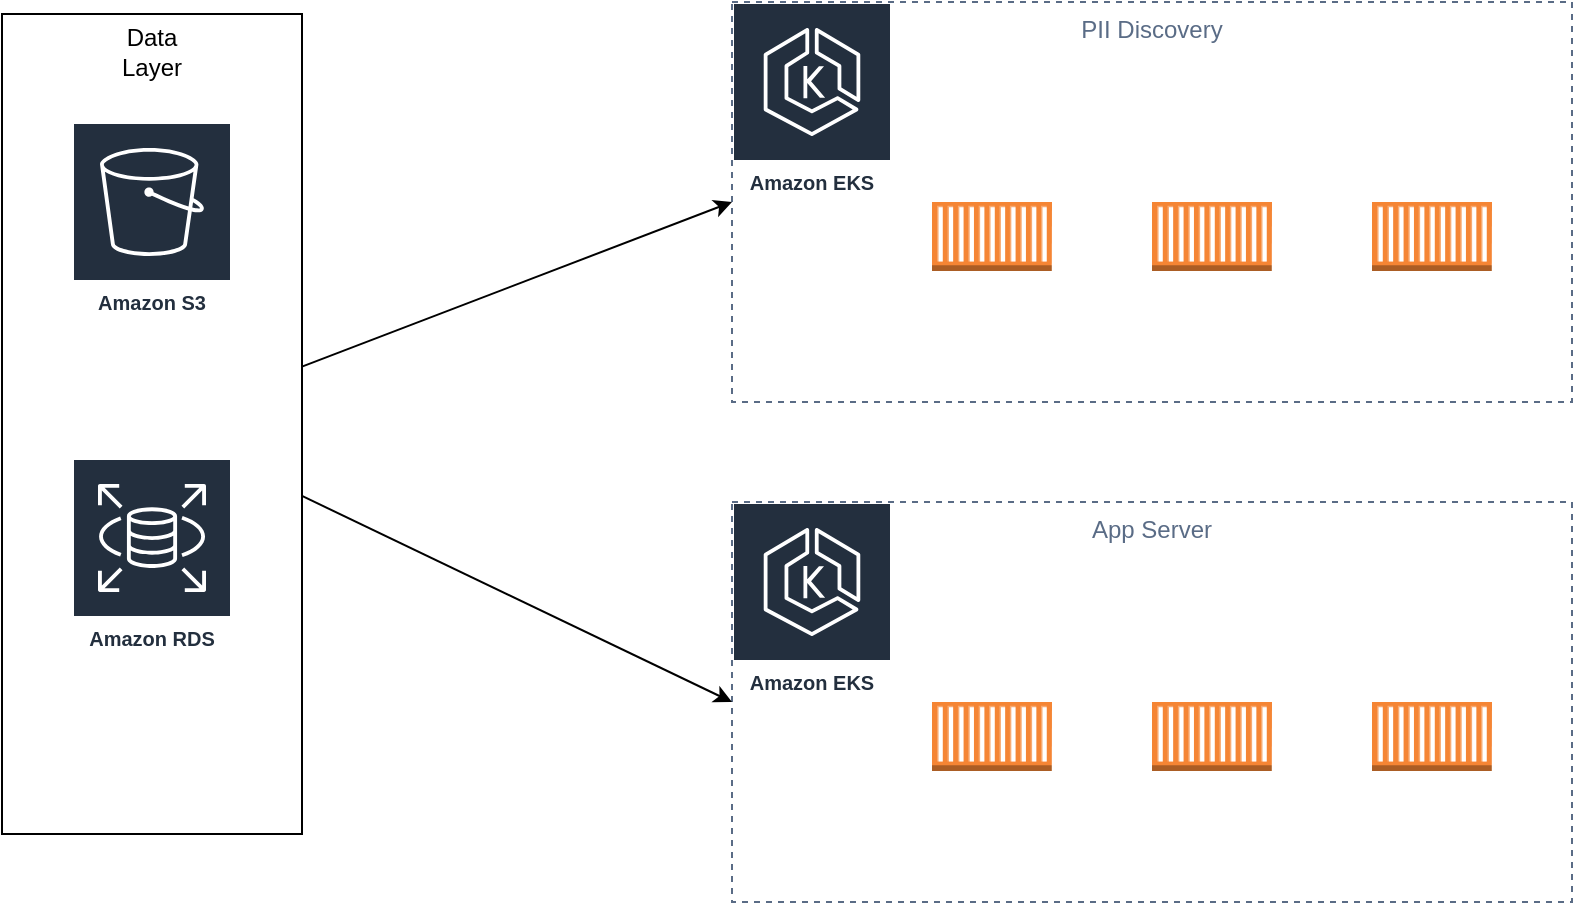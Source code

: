 <mxfile version="27.1.1">
  <diagram name="Page-1" id="OEKFfMH_OTiZ_qOjaAbR">
    <mxGraphModel dx="1111" dy="566" grid="1" gridSize="10" guides="1" tooltips="1" connect="1" arrows="1" fold="1" page="1" pageScale="1" pageWidth="1400" pageHeight="850" math="0" shadow="0">
      <root>
        <mxCell id="0" />
        <mxCell id="1" parent="0" />
        <mxCell id="RjtxKORx6J7O7LgqOXKw-17" value="" style="rounded=0;whiteSpace=wrap;html=1;" vertex="1" parent="1">
          <mxGeometry x="235" y="66" width="150" height="410" as="geometry" />
        </mxCell>
        <mxCell id="RjtxKORx6J7O7LgqOXKw-1" value="Amazon S3" style="sketch=0;outlineConnect=0;fontColor=#232F3E;gradientColor=none;strokeColor=#ffffff;fillColor=#232F3E;dashed=0;verticalLabelPosition=middle;verticalAlign=bottom;align=center;html=1;whiteSpace=wrap;fontSize=10;fontStyle=1;spacing=3;shape=mxgraph.aws4.productIcon;prIcon=mxgraph.aws4.s3;" vertex="1" parent="1">
          <mxGeometry x="270" y="120" width="80" height="100" as="geometry" />
        </mxCell>
        <mxCell id="RjtxKORx6J7O7LgqOXKw-2" value="Amazon RDS" style="sketch=0;outlineConnect=0;fontColor=#232F3E;gradientColor=none;strokeColor=#ffffff;fillColor=#232F3E;dashed=0;verticalLabelPosition=middle;verticalAlign=bottom;align=center;html=1;whiteSpace=wrap;fontSize=10;fontStyle=1;spacing=3;shape=mxgraph.aws4.productIcon;prIcon=mxgraph.aws4.rds;" vertex="1" parent="1">
          <mxGeometry x="270" y="288" width="80" height="100" as="geometry" />
        </mxCell>
        <mxCell id="RjtxKORx6J7O7LgqOXKw-9" value="" style="group" vertex="1" connectable="0" parent="1">
          <mxGeometry x="600" y="60" width="420" height="200" as="geometry" />
        </mxCell>
        <mxCell id="RjtxKORx6J7O7LgqOXKw-3" value="Amazon EKS" style="sketch=0;outlineConnect=0;fontColor=#232F3E;gradientColor=none;strokeColor=#ffffff;fillColor=#232F3E;dashed=0;verticalLabelPosition=middle;verticalAlign=bottom;align=center;html=1;whiteSpace=wrap;fontSize=10;fontStyle=1;spacing=3;shape=mxgraph.aws4.productIcon;prIcon=mxgraph.aws4.eks;" vertex="1" parent="RjtxKORx6J7O7LgqOXKw-9">
          <mxGeometry width="80" height="100" as="geometry" />
        </mxCell>
        <mxCell id="RjtxKORx6J7O7LgqOXKw-5" value="PII Discovery" style="fillColor=none;strokeColor=#5A6C86;dashed=1;verticalAlign=top;fontStyle=0;fontColor=#5A6C86;whiteSpace=wrap;html=1;" vertex="1" parent="RjtxKORx6J7O7LgqOXKw-9">
          <mxGeometry width="420" height="200" as="geometry" />
        </mxCell>
        <mxCell id="RjtxKORx6J7O7LgqOXKw-6" value="" style="outlineConnect=0;dashed=0;verticalLabelPosition=bottom;verticalAlign=top;align=center;html=1;shape=mxgraph.aws3.ec2_compute_container;fillColor=#F58534;gradientColor=none;" vertex="1" parent="RjtxKORx6J7O7LgqOXKw-9">
          <mxGeometry x="100" y="100" width="60" height="34.5" as="geometry" />
        </mxCell>
        <mxCell id="RjtxKORx6J7O7LgqOXKw-7" value="" style="outlineConnect=0;dashed=0;verticalLabelPosition=bottom;verticalAlign=top;align=center;html=1;shape=mxgraph.aws3.ec2_compute_container;fillColor=#F58534;gradientColor=none;" vertex="1" parent="RjtxKORx6J7O7LgqOXKw-9">
          <mxGeometry x="210" y="100" width="60" height="34.5" as="geometry" />
        </mxCell>
        <mxCell id="RjtxKORx6J7O7LgqOXKw-8" value="" style="outlineConnect=0;dashed=0;verticalLabelPosition=bottom;verticalAlign=top;align=center;html=1;shape=mxgraph.aws3.ec2_compute_container;fillColor=#F58534;gradientColor=none;" vertex="1" parent="RjtxKORx6J7O7LgqOXKw-9">
          <mxGeometry x="320" y="100" width="60" height="34.5" as="geometry" />
        </mxCell>
        <mxCell id="RjtxKORx6J7O7LgqOXKw-10" value="" style="group" vertex="1" connectable="0" parent="1">
          <mxGeometry x="600" y="310" width="420" height="200" as="geometry" />
        </mxCell>
        <mxCell id="RjtxKORx6J7O7LgqOXKw-11" value="Amazon EKS" style="sketch=0;outlineConnect=0;fontColor=#232F3E;gradientColor=none;strokeColor=#ffffff;fillColor=#232F3E;dashed=0;verticalLabelPosition=middle;verticalAlign=bottom;align=center;html=1;whiteSpace=wrap;fontSize=10;fontStyle=1;spacing=3;shape=mxgraph.aws4.productIcon;prIcon=mxgraph.aws4.eks;" vertex="1" parent="RjtxKORx6J7O7LgqOXKw-10">
          <mxGeometry width="80" height="100" as="geometry" />
        </mxCell>
        <mxCell id="RjtxKORx6J7O7LgqOXKw-12" value="App Server" style="fillColor=none;strokeColor=#5A6C86;dashed=1;verticalAlign=top;fontStyle=0;fontColor=#5A6C86;whiteSpace=wrap;html=1;" vertex="1" parent="RjtxKORx6J7O7LgqOXKw-10">
          <mxGeometry width="420" height="200" as="geometry" />
        </mxCell>
        <mxCell id="RjtxKORx6J7O7LgqOXKw-13" value="" style="outlineConnect=0;dashed=0;verticalLabelPosition=bottom;verticalAlign=top;align=center;html=1;shape=mxgraph.aws3.ec2_compute_container;fillColor=#F58534;gradientColor=none;" vertex="1" parent="RjtxKORx6J7O7LgqOXKw-10">
          <mxGeometry x="100" y="100" width="60" height="34.5" as="geometry" />
        </mxCell>
        <mxCell id="RjtxKORx6J7O7LgqOXKw-14" value="" style="outlineConnect=0;dashed=0;verticalLabelPosition=bottom;verticalAlign=top;align=center;html=1;shape=mxgraph.aws3.ec2_compute_container;fillColor=#F58534;gradientColor=none;" vertex="1" parent="RjtxKORx6J7O7LgqOXKw-10">
          <mxGeometry x="210" y="100" width="60" height="34.5" as="geometry" />
        </mxCell>
        <mxCell id="RjtxKORx6J7O7LgqOXKw-15" value="" style="outlineConnect=0;dashed=0;verticalLabelPosition=bottom;verticalAlign=top;align=center;html=1;shape=mxgraph.aws3.ec2_compute_container;fillColor=#F58534;gradientColor=none;" vertex="1" parent="RjtxKORx6J7O7LgqOXKw-10">
          <mxGeometry x="320" y="100" width="60" height="34.5" as="geometry" />
        </mxCell>
        <mxCell id="RjtxKORx6J7O7LgqOXKw-19" value="" style="endArrow=classic;html=1;rounded=0;entryX=0;entryY=0.5;entryDx=0;entryDy=0;" edge="1" parent="1" source="RjtxKORx6J7O7LgqOXKw-17" target="RjtxKORx6J7O7LgqOXKw-5">
          <mxGeometry width="50" height="50" relative="1" as="geometry">
            <mxPoint x="520" y="340" as="sourcePoint" />
            <mxPoint x="570" y="290" as="targetPoint" />
          </mxGeometry>
        </mxCell>
        <mxCell id="RjtxKORx6J7O7LgqOXKw-20" value="" style="endArrow=classic;html=1;rounded=0;entryX=0;entryY=0.5;entryDx=0;entryDy=0;" edge="1" parent="1" source="RjtxKORx6J7O7LgqOXKw-17" target="RjtxKORx6J7O7LgqOXKw-12">
          <mxGeometry width="50" height="50" relative="1" as="geometry">
            <mxPoint x="395" y="252" as="sourcePoint" />
            <mxPoint x="610" y="170" as="targetPoint" />
          </mxGeometry>
        </mxCell>
        <mxCell id="RjtxKORx6J7O7LgqOXKw-21" value="Data Layer" style="text;html=1;align=center;verticalAlign=middle;whiteSpace=wrap;rounded=0;" vertex="1" parent="1">
          <mxGeometry x="280" y="70" width="60" height="30" as="geometry" />
        </mxCell>
      </root>
    </mxGraphModel>
  </diagram>
</mxfile>
